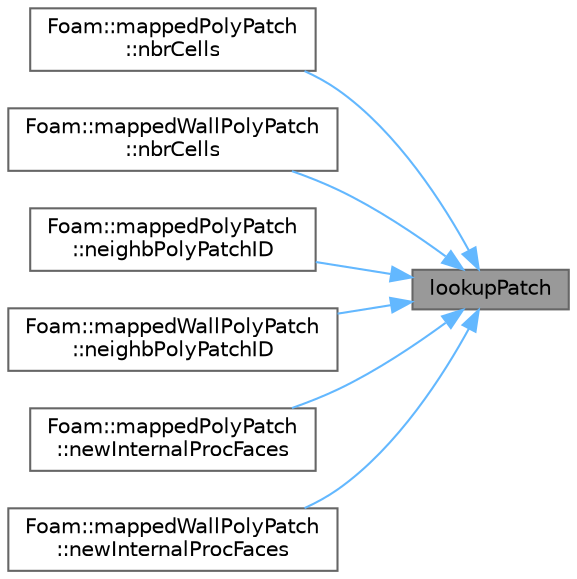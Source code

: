 digraph "lookupPatch"
{
 // LATEX_PDF_SIZE
  bgcolor="transparent";
  edge [fontname=Helvetica,fontsize=10,labelfontname=Helvetica,labelfontsize=10];
  node [fontname=Helvetica,fontsize=10,shape=box,height=0.2,width=0.4];
  rankdir="RL";
  Node1 [id="Node000001",label="lookupPatch",height=0.2,width=0.4,color="gray40", fillcolor="grey60", style="filled", fontcolor="black",tooltip=" "];
  Node1 -> Node2 [id="edge1_Node000001_Node000002",dir="back",color="steelblue1",style="solid",tooltip=" "];
  Node2 [id="Node000002",label="Foam::mappedPolyPatch\l::nbrCells",height=0.2,width=0.4,color="grey40", fillcolor="white", style="filled",URL="$classFoam_1_1mappedPolyPatch.html#a7712d8474b60c8554dea5c503b0d8cef",tooltip=" "];
  Node1 -> Node3 [id="edge2_Node000001_Node000003",dir="back",color="steelblue1",style="solid",tooltip=" "];
  Node3 [id="Node000003",label="Foam::mappedWallPolyPatch\l::nbrCells",height=0.2,width=0.4,color="grey40", fillcolor="white", style="filled",URL="$classFoam_1_1mappedWallPolyPatch.html#a7712d8474b60c8554dea5c503b0d8cef",tooltip=" "];
  Node1 -> Node4 [id="edge3_Node000001_Node000004",dir="back",color="steelblue1",style="solid",tooltip=" "];
  Node4 [id="Node000004",label="Foam::mappedPolyPatch\l::neighbPolyPatchID",height=0.2,width=0.4,color="grey40", fillcolor="white", style="filled",URL="$classFoam_1_1mappedPolyPatch.html#a304c4fe78b11b623afef7901c3912df0",tooltip=" "];
  Node1 -> Node5 [id="edge4_Node000001_Node000005",dir="back",color="steelblue1",style="solid",tooltip=" "];
  Node5 [id="Node000005",label="Foam::mappedWallPolyPatch\l::neighbPolyPatchID",height=0.2,width=0.4,color="grey40", fillcolor="white", style="filled",URL="$classFoam_1_1mappedWallPolyPatch.html#a304c4fe78b11b623afef7901c3912df0",tooltip=" "];
  Node1 -> Node6 [id="edge5_Node000001_Node000006",dir="back",color="steelblue1",style="solid",tooltip=" "];
  Node6 [id="Node000006",label="Foam::mappedPolyPatch\l::newInternalProcFaces",height=0.2,width=0.4,color="grey40", fillcolor="white", style="filled",URL="$classFoam_1_1mappedPolyPatch.html#adb51900e65b531009dc5498cdef8e10f",tooltip=" "];
  Node1 -> Node7 [id="edge6_Node000001_Node000007",dir="back",color="steelblue1",style="solid",tooltip=" "];
  Node7 [id="Node000007",label="Foam::mappedWallPolyPatch\l::newInternalProcFaces",height=0.2,width=0.4,color="grey40", fillcolor="white", style="filled",URL="$classFoam_1_1mappedWallPolyPatch.html#adb51900e65b531009dc5498cdef8e10f",tooltip=" "];
}
